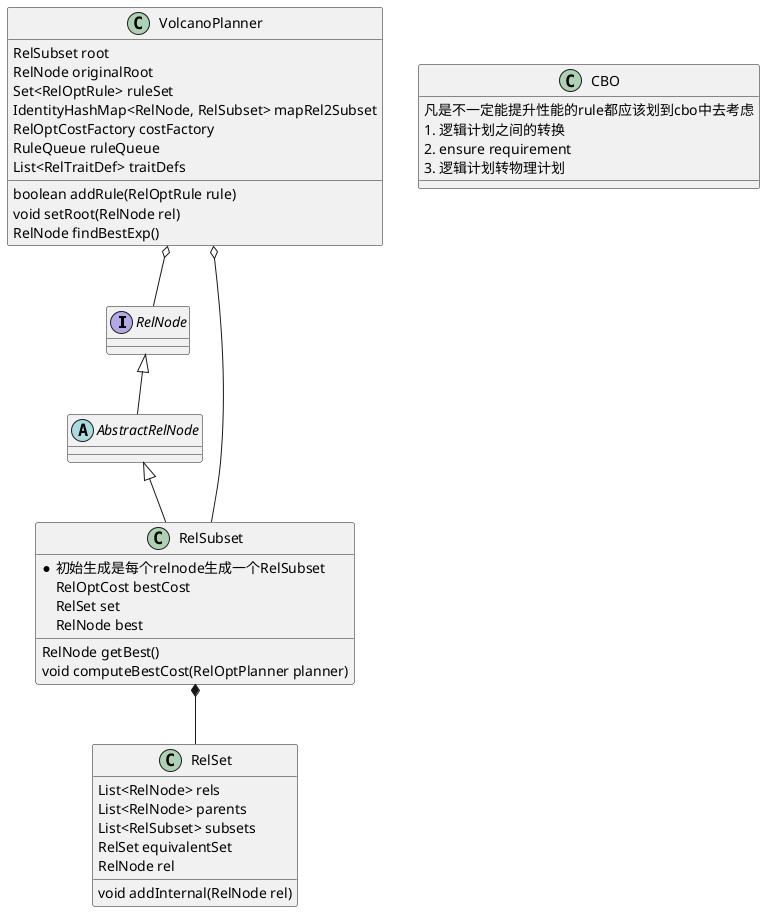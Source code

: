 @startuml

interface RelNode
abstract AbstractRelNode

RelNode <|-- AbstractRelNode
AbstractRelNode <|-- RelSubset
RelSubset *-- RelSet
VolcanoPlanner o-- RelSubset
VolcanoPlanner o-- RelNode

class RelSubset {
*初始生成是每个relnode生成一个RelSubset
RelOptCost bestCost
RelSet set
RelNode best
RelNode getBest()
void computeBestCost(RelOptPlanner planner)
}

class RelSet {
List<RelNode> rels
List<RelNode> parents
List<RelSubset> subsets
RelSet equivalentSet
RelNode rel
void addInternal(RelNode rel)
}

class VolcanoPlanner {
  RelSubset root
  RelNode originalRoot
  Set<RelOptRule> ruleSet
  IdentityHashMap<RelNode, RelSubset> mapRel2Subset
  RelOptCostFactory costFactory
  RuleQueue ruleQueue
  List<RelTraitDef> traitDefs

  boolean addRule(RelOptRule rule)
  void setRoot(RelNode rel)
  RelNode findBestExp()
}

class CBO {
  凡是不一定能提升性能的rule都应该划到cbo中去考虑
  1. 逻辑计划之间的转换
  2. ensure requirement
  3. 逻辑计划转物理计划
}

@enduml